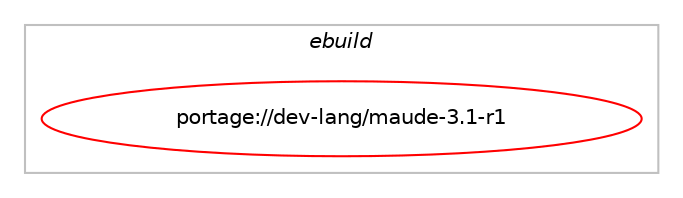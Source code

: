 digraph prolog {

# *************
# Graph options
# *************

newrank=true;
concentrate=true;
compound=true;
graph [rankdir=LR,fontname=Helvetica,fontsize=10,ranksep=1.5];#, ranksep=2.5, nodesep=0.2];
edge  [arrowhead=vee];
node  [fontname=Helvetica,fontsize=10];

# **********
# The ebuild
# **********

subgraph cluster_leftcol {
color=gray;
rank=same;
label=<<i>ebuild</i>>;
id [label="portage://dev-lang/maude-3.1-r1", color=red, width=4, href="../dev-lang/maude-3.1-r1.svg"];
}

# ****************
# The dependencies
# ****************

subgraph cluster_midcol {
color=gray;
label=<<i>dependencies</i>>;
subgraph cluster_compile {
fillcolor="#eeeeee";
style=filled;
label=<<i>compile</i>>;
# *** BEGIN UNKNOWN DEPENDENCY TYPE (TODO) ***
# id -> package_dependency(portage://dev-lang/maude-3.1-r1,install,no,dev-libs,gmp,none,[,,],any_same_slot,[use(enable(cxx),positive)])
# *** END UNKNOWN DEPENDENCY TYPE (TODO) ***

# *** BEGIN UNKNOWN DEPENDENCY TYPE (TODO) ***
# id -> package_dependency(portage://dev-lang/maude-3.1-r1,install,no,dev-libs,libtecla,none,[,,],[],[])
# *** END UNKNOWN DEPENDENCY TYPE (TODO) ***

# *** BEGIN UNKNOWN DEPENDENCY TYPE (TODO) ***
# id -> package_dependency(portage://dev-lang/maude-3.1-r1,install,no,sci-libs,buddy,none,[,,],[],[])
# *** END UNKNOWN DEPENDENCY TYPE (TODO) ***

}
subgraph cluster_compileandrun {
fillcolor="#eeeeee";
style=filled;
label=<<i>compile and run</i>>;
}
subgraph cluster_run {
fillcolor="#eeeeee";
style=filled;
label=<<i>run</i>>;
# *** BEGIN UNKNOWN DEPENDENCY TYPE (TODO) ***
# id -> package_dependency(portage://dev-lang/maude-3.1-r1,run,no,dev-libs,gmp,none,[,,],any_same_slot,[use(enable(cxx),positive)])
# *** END UNKNOWN DEPENDENCY TYPE (TODO) ***

# *** BEGIN UNKNOWN DEPENDENCY TYPE (TODO) ***
# id -> package_dependency(portage://dev-lang/maude-3.1-r1,run,no,dev-libs,libtecla,none,[,,],[],[])
# *** END UNKNOWN DEPENDENCY TYPE (TODO) ***

# *** BEGIN UNKNOWN DEPENDENCY TYPE (TODO) ***
# id -> package_dependency(portage://dev-lang/maude-3.1-r1,run,no,sci-libs,buddy,none,[,,],[],[])
# *** END UNKNOWN DEPENDENCY TYPE (TODO) ***

}
}

# **************
# The candidates
# **************

subgraph cluster_choices {
rank=same;
color=gray;
label=<<i>candidates</i>>;

}

}
